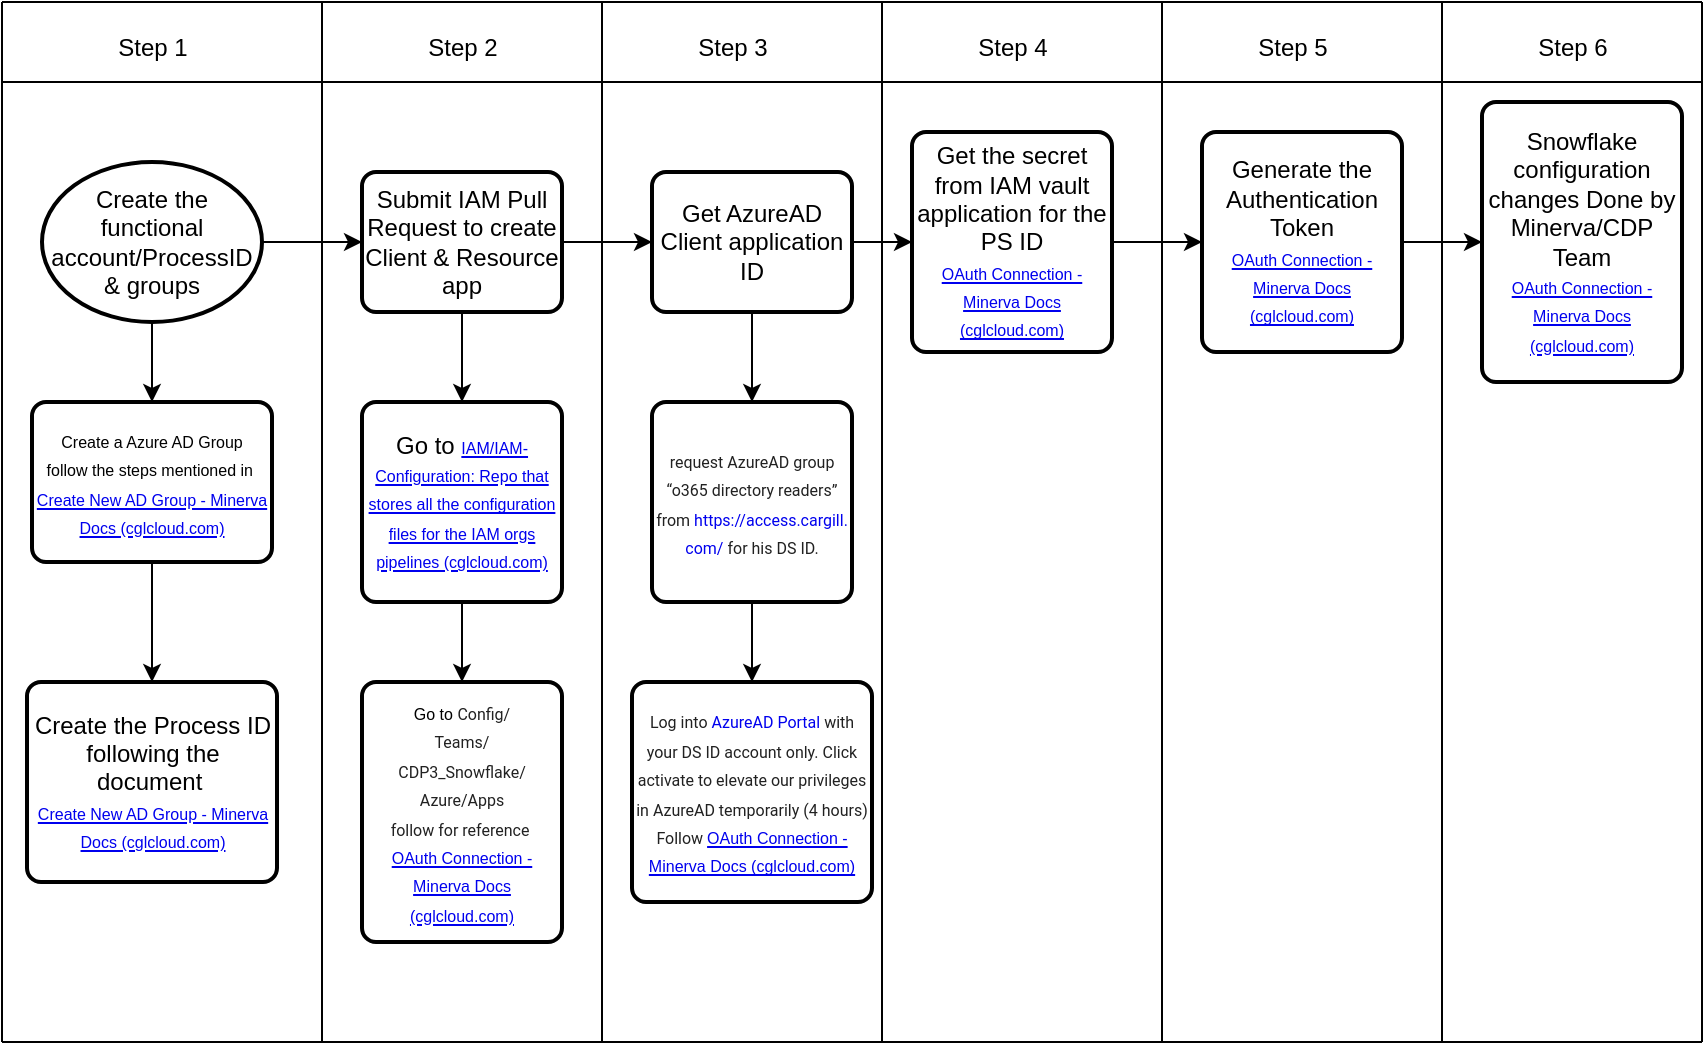 <mxfile version="24.7.15">
  <diagram name="Page-1" id="m2Ttf2pD9mqQHqX1Dok-">
    <mxGraphModel dx="979" dy="459" grid="1" gridSize="10" guides="1" tooltips="1" connect="1" arrows="1" fold="1" page="1" pageScale="1" pageWidth="850" pageHeight="1100" math="0" shadow="0">
      <root>
        <mxCell id="0" />
        <mxCell id="1" parent="0" />
        <mxCell id="w2vwSfNq4s04HZJWD3r6-29" value="" style="edgeStyle=orthogonalEdgeStyle;rounded=0;orthogonalLoop=1;jettySize=auto;html=1;" edge="1" parent="1" source="w2vwSfNq4s04HZJWD3r6-1" target="w2vwSfNq4s04HZJWD3r6-2">
          <mxGeometry relative="1" as="geometry" />
        </mxCell>
        <mxCell id="w2vwSfNq4s04HZJWD3r6-38" value="" style="edgeStyle=orthogonalEdgeStyle;rounded=0;orthogonalLoop=1;jettySize=auto;html=1;" edge="1" parent="1" source="w2vwSfNq4s04HZJWD3r6-1" target="w2vwSfNq4s04HZJWD3r6-35">
          <mxGeometry relative="1" as="geometry" />
        </mxCell>
        <mxCell id="w2vwSfNq4s04HZJWD3r6-1" value="Create the functional account/ProcessID &amp;amp; groups" style="strokeWidth=2;html=1;shape=mxgraph.flowchart.start_1;whiteSpace=wrap;" vertex="1" parent="1">
          <mxGeometry x="20" y="200" width="110" height="80" as="geometry" />
        </mxCell>
        <mxCell id="w2vwSfNq4s04HZJWD3r6-30" value="" style="edgeStyle=orthogonalEdgeStyle;rounded=0;orthogonalLoop=1;jettySize=auto;html=1;" edge="1" parent="1" source="w2vwSfNq4s04HZJWD3r6-2" target="w2vwSfNq4s04HZJWD3r6-3">
          <mxGeometry relative="1" as="geometry" />
        </mxCell>
        <mxCell id="w2vwSfNq4s04HZJWD3r6-43" value="" style="edgeStyle=orthogonalEdgeStyle;rounded=0;orthogonalLoop=1;jettySize=auto;html=1;" edge="1" parent="1" source="w2vwSfNq4s04HZJWD3r6-2" target="w2vwSfNq4s04HZJWD3r6-41">
          <mxGeometry relative="1" as="geometry" />
        </mxCell>
        <mxCell id="w2vwSfNq4s04HZJWD3r6-2" value="Submit IAM Pull Request to create Client &amp;amp; Resource app" style="rounded=1;whiteSpace=wrap;html=1;absoluteArcSize=1;arcSize=14;strokeWidth=2;" vertex="1" parent="1">
          <mxGeometry x="180" y="205" width="100" height="70" as="geometry" />
        </mxCell>
        <mxCell id="w2vwSfNq4s04HZJWD3r6-49" value="" style="edgeStyle=orthogonalEdgeStyle;rounded=0;orthogonalLoop=1;jettySize=auto;html=1;" edge="1" parent="1" source="w2vwSfNq4s04HZJWD3r6-3" target="w2vwSfNq4s04HZJWD3r6-45">
          <mxGeometry relative="1" as="geometry" />
        </mxCell>
        <mxCell id="w2vwSfNq4s04HZJWD3r6-53" value="" style="edgeStyle=orthogonalEdgeStyle;rounded=0;orthogonalLoop=1;jettySize=auto;html=1;" edge="1" parent="1" source="w2vwSfNq4s04HZJWD3r6-3" target="w2vwSfNq4s04HZJWD3r6-47">
          <mxGeometry relative="1" as="geometry" />
        </mxCell>
        <mxCell id="w2vwSfNq4s04HZJWD3r6-3" value="Get AzureAD Client application ID" style="rounded=1;whiteSpace=wrap;html=1;absoluteArcSize=1;arcSize=14;strokeWidth=2;" vertex="1" parent="1">
          <mxGeometry x="325" y="205" width="100" height="70" as="geometry" />
        </mxCell>
        <mxCell id="w2vwSfNq4s04HZJWD3r6-55" value="" style="edgeStyle=orthogonalEdgeStyle;rounded=0;orthogonalLoop=1;jettySize=auto;html=1;" edge="1" parent="1" source="w2vwSfNq4s04HZJWD3r6-5" target="w2vwSfNq4s04HZJWD3r6-7">
          <mxGeometry relative="1" as="geometry" />
        </mxCell>
        <mxCell id="w2vwSfNq4s04HZJWD3r6-5" value="Generate the Authentication Token&lt;br&gt;&lt;a href=&quot;https://minerva-docs.cglcloud.com/userguide/miw/OAuth_Connection.html#generate-the-authentication-token&quot;&gt;&lt;font style=&quot;font-size: 8px;&quot;&gt;OAuth Connection - Minerva Docs (cglcloud.com)&lt;/font&gt;&lt;/a&gt;" style="rounded=1;whiteSpace=wrap;html=1;absoluteArcSize=1;arcSize=14;strokeWidth=2;" vertex="1" parent="1">
          <mxGeometry x="600" y="185" width="100" height="110" as="geometry" />
        </mxCell>
        <mxCell id="w2vwSfNq4s04HZJWD3r6-7" value="Snowflake configuration changes Done by Minerva/CDP Team&lt;br&gt;&lt;a href=&quot;https://minerva-docs.cglcloud.com/userguide/miw/OAuth_Connection.html#get-the-azuread-client-application-id&quot;&gt;&lt;font style=&quot;font-size: 8px;&quot;&gt;OAuth Connection - Minerva Docs (cglcloud.com)&lt;/font&gt;&lt;/a&gt;" style="rounded=1;whiteSpace=wrap;html=1;absoluteArcSize=1;arcSize=14;strokeWidth=2;" vertex="1" parent="1">
          <mxGeometry x="740" y="170" width="100" height="140" as="geometry" />
        </mxCell>
        <mxCell id="w2vwSfNq4s04HZJWD3r6-13" value="" style="endArrow=none;html=1;rounded=0;" edge="1" parent="1">
          <mxGeometry width="50" height="50" relative="1" as="geometry">
            <mxPoint x="160" y="640" as="sourcePoint" />
            <mxPoint x="160" y="120" as="targetPoint" />
          </mxGeometry>
        </mxCell>
        <mxCell id="w2vwSfNq4s04HZJWD3r6-14" value="" style="endArrow=none;html=1;rounded=0;" edge="1" parent="1">
          <mxGeometry width="50" height="50" relative="1" as="geometry">
            <mxPoint x="300" y="640" as="sourcePoint" />
            <mxPoint x="300" y="120" as="targetPoint" />
          </mxGeometry>
        </mxCell>
        <mxCell id="w2vwSfNq4s04HZJWD3r6-15" value="" style="endArrow=none;html=1;rounded=0;" edge="1" parent="1">
          <mxGeometry width="50" height="50" relative="1" as="geometry">
            <mxPoint x="440" y="640" as="sourcePoint" />
            <mxPoint x="440" y="120" as="targetPoint" />
          </mxGeometry>
        </mxCell>
        <mxCell id="w2vwSfNq4s04HZJWD3r6-16" value="" style="endArrow=none;html=1;rounded=0;" edge="1" parent="1">
          <mxGeometry width="50" height="50" relative="1" as="geometry">
            <mxPoint x="580" y="640" as="sourcePoint" />
            <mxPoint x="580" y="120" as="targetPoint" />
          </mxGeometry>
        </mxCell>
        <mxCell id="w2vwSfNq4s04HZJWD3r6-17" value="" style="endArrow=none;html=1;rounded=0;" edge="1" parent="1">
          <mxGeometry width="50" height="50" relative="1" as="geometry">
            <mxPoint x="720" y="640" as="sourcePoint" />
            <mxPoint x="720" y="120" as="targetPoint" />
          </mxGeometry>
        </mxCell>
        <mxCell id="w2vwSfNq4s04HZJWD3r6-18" value="" style="endArrow=none;html=1;rounded=0;" edge="1" parent="1">
          <mxGeometry width="50" height="50" relative="1" as="geometry">
            <mxPoint y="160" as="sourcePoint" />
            <mxPoint x="850" y="160" as="targetPoint" />
            <Array as="points" />
          </mxGeometry>
        </mxCell>
        <mxCell id="w2vwSfNq4s04HZJWD3r6-19" value="" style="endArrow=none;html=1;rounded=0;" edge="1" parent="1">
          <mxGeometry width="50" height="50" relative="1" as="geometry">
            <mxPoint y="120" as="sourcePoint" />
            <mxPoint x="850" y="120" as="targetPoint" />
            <Array as="points" />
          </mxGeometry>
        </mxCell>
        <mxCell id="w2vwSfNq4s04HZJWD3r6-20" value="" style="endArrow=none;html=1;rounded=0;" edge="1" parent="1">
          <mxGeometry width="50" height="50" relative="1" as="geometry">
            <mxPoint x="850" y="640" as="sourcePoint" />
            <mxPoint x="850" y="120" as="targetPoint" />
          </mxGeometry>
        </mxCell>
        <mxCell id="w2vwSfNq4s04HZJWD3r6-21" value="" style="endArrow=none;html=1;rounded=0;" edge="1" parent="1">
          <mxGeometry width="50" height="50" relative="1" as="geometry">
            <mxPoint y="640" as="sourcePoint" />
            <mxPoint y="120" as="targetPoint" />
          </mxGeometry>
        </mxCell>
        <mxCell id="w2vwSfNq4s04HZJWD3r6-22" value="Step 1" style="text;html=1;align=center;verticalAlign=middle;resizable=0;points=[];autosize=1;strokeColor=none;fillColor=none;" vertex="1" parent="1">
          <mxGeometry x="45" y="128" width="60" height="30" as="geometry" />
        </mxCell>
        <mxCell id="w2vwSfNq4s04HZJWD3r6-23" value="Step 3" style="text;html=1;align=center;verticalAlign=middle;resizable=0;points=[];autosize=1;strokeColor=none;fillColor=none;" vertex="1" parent="1">
          <mxGeometry x="335" y="128" width="60" height="30" as="geometry" />
        </mxCell>
        <mxCell id="w2vwSfNq4s04HZJWD3r6-24" value="Step 4" style="text;html=1;align=center;verticalAlign=middle;resizable=0;points=[];autosize=1;strokeColor=none;fillColor=none;" vertex="1" parent="1">
          <mxGeometry x="475" y="128" width="60" height="30" as="geometry" />
        </mxCell>
        <mxCell id="w2vwSfNq4s04HZJWD3r6-25" value="Step 5" style="text;html=1;align=center;verticalAlign=middle;resizable=0;points=[];autosize=1;strokeColor=none;fillColor=none;" vertex="1" parent="1">
          <mxGeometry x="615" y="128" width="60" height="30" as="geometry" />
        </mxCell>
        <mxCell id="w2vwSfNq4s04HZJWD3r6-26" value="Step 6" style="text;html=1;align=center;verticalAlign=middle;resizable=0;points=[];autosize=1;strokeColor=none;fillColor=none;" vertex="1" parent="1">
          <mxGeometry x="755" y="128" width="60" height="30" as="geometry" />
        </mxCell>
        <mxCell id="w2vwSfNq4s04HZJWD3r6-27" value="Step 2" style="text;html=1;align=center;verticalAlign=middle;resizable=0;points=[];autosize=1;strokeColor=none;fillColor=none;" vertex="1" parent="1">
          <mxGeometry x="200" y="128" width="60" height="30" as="geometry" />
        </mxCell>
        <mxCell id="w2vwSfNq4s04HZJWD3r6-39" value="" style="edgeStyle=orthogonalEdgeStyle;rounded=0;orthogonalLoop=1;jettySize=auto;html=1;" edge="1" parent="1" source="w2vwSfNq4s04HZJWD3r6-35" target="w2vwSfNq4s04HZJWD3r6-36">
          <mxGeometry relative="1" as="geometry" />
        </mxCell>
        <mxCell id="w2vwSfNq4s04HZJWD3r6-35" value="&lt;font style=&quot;font-size: 8px;&quot;&gt;Create a Azure AD Group&lt;br&gt;f&lt;/font&gt;&lt;font style=&quot;font-size: 8px;&quot;&gt;ollow the steps mentioned in&amp;nbsp;&lt;/font&gt;&lt;div&gt;&lt;a href=&quot;https://minerva-docs.cglcloud.com/userguide/miw/create_new_ad_group.html&quot;&gt;&lt;font style=&quot;font-size: 8px;&quot;&gt;Create New AD Group - Minerva Docs (cglcloud.com)&lt;/font&gt;&lt;/a&gt;&lt;br&gt;&lt;/div&gt;" style="rounded=1;whiteSpace=wrap;html=1;absoluteArcSize=1;arcSize=14;strokeWidth=2;" vertex="1" parent="1">
          <mxGeometry x="15" y="320" width="120" height="80" as="geometry" />
        </mxCell>
        <mxCell id="w2vwSfNq4s04HZJWD3r6-36" value="Create the Process ID following the document&amp;nbsp;&lt;br&gt;&lt;a href=&quot;https://minerva-docs.cglcloud.com/userguide/miw/create_new_ad_group.html&quot;&gt;&lt;font style=&quot;font-size: 8px;&quot;&gt;Create New AD Group - Minerva Docs (cglcloud.com)&lt;/font&gt;&lt;/a&gt;" style="rounded=1;whiteSpace=wrap;html=1;absoluteArcSize=1;arcSize=14;strokeWidth=2;" vertex="1" parent="1">
          <mxGeometry x="12.5" y="460" width="125" height="100" as="geometry" />
        </mxCell>
        <mxCell id="w2vwSfNq4s04HZJWD3r6-44" value="" style="edgeStyle=orthogonalEdgeStyle;rounded=0;orthogonalLoop=1;jettySize=auto;html=1;" edge="1" parent="1" source="w2vwSfNq4s04HZJWD3r6-41" target="w2vwSfNq4s04HZJWD3r6-42">
          <mxGeometry relative="1" as="geometry" />
        </mxCell>
        <mxCell id="w2vwSfNq4s04HZJWD3r6-41" value="Go to&amp;nbsp;&lt;a href=&quot;https://git.cglcloud.com/IAM/IAM-Configuration&quot;&gt;&lt;font style=&quot;font-size: 8px;&quot;&gt;IAM/IAM-Configuration: Repo that stores all the configuration files for the IAM orgs pipelines (cglcloud.com)&lt;/font&gt;&lt;/a&gt;" style="rounded=1;whiteSpace=wrap;html=1;absoluteArcSize=1;arcSize=14;strokeWidth=2;" vertex="1" parent="1">
          <mxGeometry x="180" y="320" width="100" height="100" as="geometry" />
        </mxCell>
        <mxCell id="w2vwSfNq4s04HZJWD3r6-42" value="&lt;font style=&quot;font-size: 8px;&quot;&gt;Go to&amp;nbsp;&lt;span style=&quot;color: rgba(0, 0, 0, 0.87); font-family: Roboto, -apple-system, BlinkMacSystemFont, Helvetica, Arial, sans-serif; text-align: left; background-color: rgb(255, 255, 255);&quot;&gt;Config/&lt;/span&gt;&lt;/font&gt;&lt;div&gt;&lt;span style=&quot;color: rgba(0, 0, 0, 0.87); font-family: Roboto, -apple-system, BlinkMacSystemFont, Helvetica, Arial, sans-serif; text-align: left; background-color: rgb(255, 255, 255);&quot;&gt;&lt;font style=&quot;font-size: 8px;&quot;&gt;Teams/&lt;/font&gt;&lt;/span&gt;&lt;/div&gt;&lt;div&gt;&lt;span style=&quot;color: rgba(0, 0, 0, 0.87); font-family: Roboto, -apple-system, BlinkMacSystemFont, Helvetica, Arial, sans-serif; text-align: left; background-color: rgb(255, 255, 255);&quot;&gt;&lt;font style=&quot;font-size: 8px;&quot;&gt;CDP3_Snowflake/&lt;/font&gt;&lt;/span&gt;&lt;/div&gt;&lt;div&gt;&lt;span style=&quot;color: rgba(0, 0, 0, 0.87); font-family: Roboto, -apple-system, BlinkMacSystemFont, Helvetica, Arial, sans-serif; text-align: left; background-color: rgb(255, 255, 255);&quot;&gt;&lt;font style=&quot;font-size: 8px;&quot;&gt;Azure/Apps&lt;br&gt;follow for reference&amp;nbsp;&lt;br&gt;&lt;/font&gt;&lt;/span&gt;&lt;a href=&quot;https://minerva-docs.cglcloud.com/userguide/miw/OAuth_Connection.html#submit-the-iam-pull-requests-to-create-client-resource-app&quot;&gt;&lt;font style=&quot;font-size: 8px;&quot;&gt;OAuth Connection - Minerva Docs (cglcloud.com)&lt;/font&gt;&lt;/a&gt;&lt;span style=&quot;color: rgba(0, 0, 0, 0.87); font-family: Roboto, -apple-system, BlinkMacSystemFont, Helvetica, Arial, sans-serif; text-align: left; background-color: rgb(255, 255, 255);&quot;&gt;&lt;font style=&quot;font-size: 8px;&quot;&gt;&lt;br&gt;&lt;/font&gt;&lt;/span&gt;&lt;/div&gt;" style="rounded=1;whiteSpace=wrap;html=1;absoluteArcSize=1;arcSize=14;strokeWidth=2;" vertex="1" parent="1">
          <mxGeometry x="180" y="460" width="100" height="130" as="geometry" />
        </mxCell>
        <mxCell id="w2vwSfNq4s04HZJWD3r6-50" value="" style="edgeStyle=orthogonalEdgeStyle;rounded=0;orthogonalLoop=1;jettySize=auto;html=1;" edge="1" parent="1" source="w2vwSfNq4s04HZJWD3r6-45" target="w2vwSfNq4s04HZJWD3r6-46">
          <mxGeometry relative="1" as="geometry" />
        </mxCell>
        <mxCell id="w2vwSfNq4s04HZJWD3r6-45" value="&lt;font style=&quot;font-size: 8px;&quot;&gt;&lt;span style=&quot;color: rgba(0, 0, 0, 0.87); font-family: Roboto, -apple-system, BlinkMacSystemFont, Helvetica, Arial, sans-serif; text-align: left; background-color: rgb(255, 255, 255);&quot;&gt;request AzureAD group “o365 directory readers” from&amp;nbsp;&lt;/span&gt;&lt;a style=&quot;box-sizing: inherit; -webkit-tap-highlight-color: transparent; text-decoration-line: none; word-break: break-word; transition: color 125ms; font-family: Roboto, -apple-system, BlinkMacSystemFont, Helvetica, Arial, sans-serif; text-align: left; background-color: rgb(255, 255, 255);&quot; href=&quot;https://access.cargill.com/&quot;&gt;https://access.cargill.com/&lt;/a&gt;&lt;span style=&quot;color: rgba(0, 0, 0, 0.87); font-family: Roboto, -apple-system, BlinkMacSystemFont, Helvetica, Arial, sans-serif; text-align: left; background-color: rgb(255, 255, 255);&quot;&gt;&amp;nbsp;for his DS ID.&lt;/span&gt;&lt;/font&gt;" style="rounded=1;whiteSpace=wrap;html=1;absoluteArcSize=1;arcSize=14;strokeWidth=2;" vertex="1" parent="1">
          <mxGeometry x="325" y="320" width="100" height="100" as="geometry" />
        </mxCell>
        <mxCell id="w2vwSfNq4s04HZJWD3r6-46" value="&lt;span style=&quot;font-size: 8px; text-align: left; background-color: rgb(255, 255, 255); color: rgba(0, 0, 0, 0.87); font-family: Roboto, -apple-system, BlinkMacSystemFont, Helvetica, Arial, sans-serif;&quot;&gt;Log into&amp;nbsp;&lt;/span&gt;&lt;a style=&quot;font-size: 8px; text-align: left; background-color: rgb(255, 255, 255); font-family: Roboto, -apple-system, BlinkMacSystemFont, Helvetica, Arial, sans-serif; box-sizing: inherit; -webkit-tap-highlight-color: transparent; text-decoration-line: none; word-break: break-word; transition: color 125ms;&quot; href=&quot;https://portal.azure.com/&quot;&gt;AzureAD Portal&lt;/a&gt;&lt;span style=&quot;font-size: 8px; text-align: left; background-color: rgb(255, 255, 255); color: rgba(0, 0, 0, 0.87); font-family: Roboto, -apple-system, BlinkMacSystemFont, Helvetica, Arial, sans-serif;&quot;&gt;&amp;nbsp;with your DS ID account only. Click activate to elevate our privileges in AzureAD temporarily (4 hours)&lt;br&gt;Follow&amp;nbsp;&lt;/span&gt;&lt;a href=&quot;https://minerva-docs.cglcloud.com/userguide/miw/OAuth_Connection.html#get-the-azuread-client-application-id&quot;&gt;&lt;font style=&quot;font-size: 8px;&quot;&gt;OAuth Connection - Minerva Docs (cglcloud.com)&lt;/font&gt;&lt;/a&gt;" style="rounded=1;whiteSpace=wrap;html=1;absoluteArcSize=1;arcSize=14;strokeWidth=2;" vertex="1" parent="1">
          <mxGeometry x="315" y="460" width="120" height="110" as="geometry" />
        </mxCell>
        <mxCell id="w2vwSfNq4s04HZJWD3r6-54" value="" style="edgeStyle=orthogonalEdgeStyle;rounded=0;orthogonalLoop=1;jettySize=auto;html=1;" edge="1" parent="1" source="w2vwSfNq4s04HZJWD3r6-47" target="w2vwSfNq4s04HZJWD3r6-5">
          <mxGeometry relative="1" as="geometry" />
        </mxCell>
        <mxCell id="w2vwSfNq4s04HZJWD3r6-47" value="Get the secret from IAM vault application for the PS ID&lt;br&gt;&lt;a href=&quot;https://minerva-docs.cglcloud.com/userguide/miw/OAuth_Connection.html#get-the-secret-from-the-iam-vault-application-for-the-ps-id&quot;&gt;&lt;font style=&quot;font-size: 8px;&quot;&gt;OAuth Connection - Minerva Docs (cglcloud.com)&lt;/font&gt;&lt;/a&gt;" style="rounded=1;whiteSpace=wrap;html=1;absoluteArcSize=1;arcSize=14;strokeWidth=2;" vertex="1" parent="1">
          <mxGeometry x="455" y="185" width="100" height="110" as="geometry" />
        </mxCell>
        <mxCell id="w2vwSfNq4s04HZJWD3r6-56" value="" style="endArrow=none;html=1;rounded=0;" edge="1" parent="1">
          <mxGeometry width="50" height="50" relative="1" as="geometry">
            <mxPoint y="640" as="sourcePoint" />
            <mxPoint x="850" y="640" as="targetPoint" />
          </mxGeometry>
        </mxCell>
      </root>
    </mxGraphModel>
  </diagram>
</mxfile>
